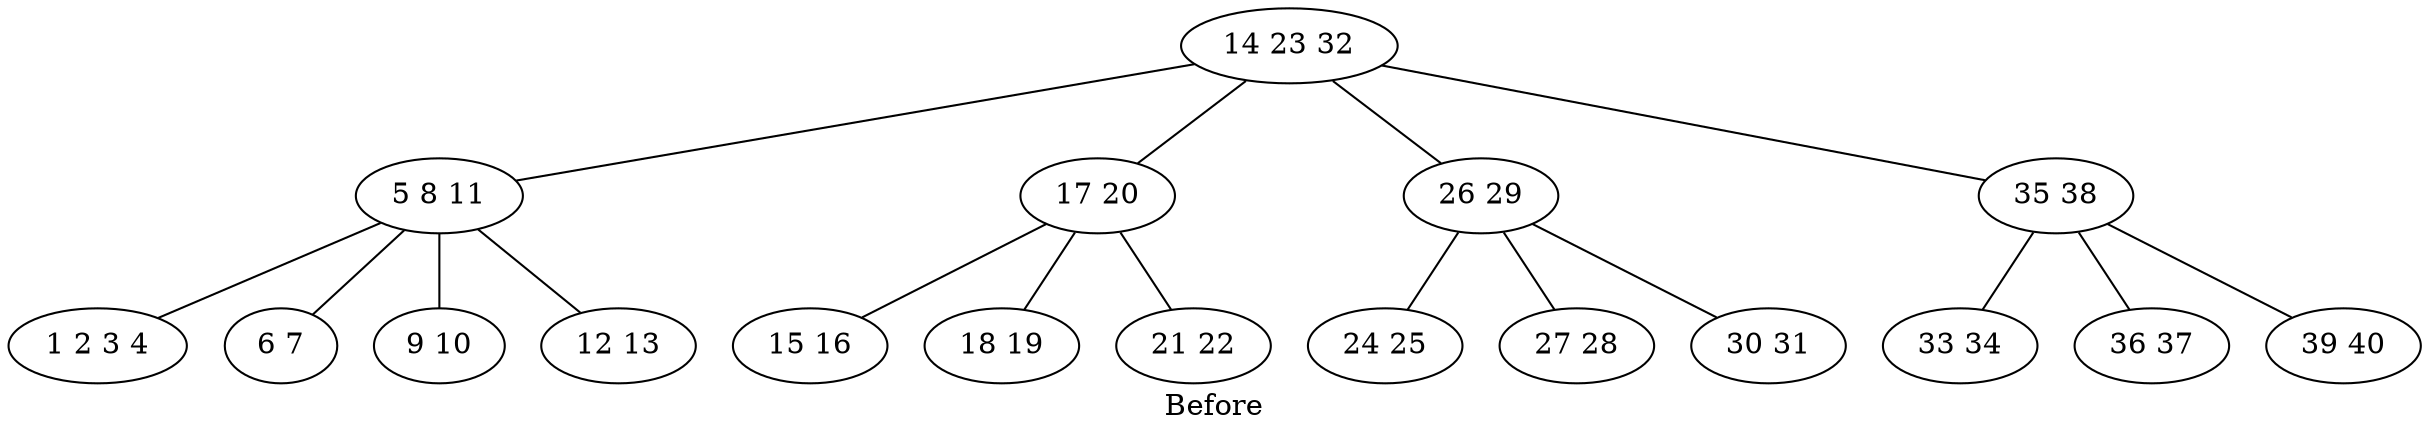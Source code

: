 graph btree {
label="Before"
    BT_90ad008 [label="14 23 32"];
    BT_90ad1c8 [label="5 8 11"];
    BT_90ad008 -- BT_90ad1c8;
    BT_90ad078 [label="1 2 3 4"];
    BT_90ad1c8 -- BT_90ad078;
    BT_90ad3c0 [label="6 7"];
    BT_90ad1c8 -- BT_90ad3c0;
    BT_90ad350 [label="9 10"];
    BT_90ad1c8 -- BT_90ad350;
    BT_90ad318 [label="12 13"];
    BT_90ad1c8 -- BT_90ad318;
    BT_90ad388 [label="17 20"];
    BT_90ad008 -- BT_90ad388;
    BT_90ad2e0 [label="15 16"];
    BT_90ad388 -- BT_90ad2e0;
    BT_90ad270 [label="18 19"];
    BT_90ad388 -- BT_90ad270;
    BT_90ad238 [label="21 22"];
    BT_90ad388 -- BT_90ad238;
    BT_90ad2a8 [label="26 29"];
    BT_90ad008 -- BT_90ad2a8;
    BT_90ad200 [label="24 25"];
    BT_90ad2a8 -- BT_90ad200;
    BT_90ad158 [label="27 28"];
    BT_90ad2a8 -- BT_90ad158;
    BT_90ad120 [label="30 31"];
    BT_90ad2a8 -- BT_90ad120;
    BT_90ad190 [label="35 38"];
    BT_90ad008 -- BT_90ad190;
    BT_90ad0e8 [label="33 34"];
    BT_90ad190 -- BT_90ad0e8;
    BT_90ad0b0 [label="36 37"];
    BT_90ad190 -- BT_90ad0b0;
    BT_90ad040 [label="39 40"];
    BT_90ad190 -- BT_90ad040;
}
